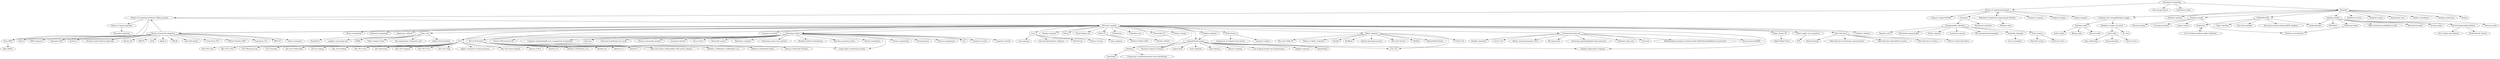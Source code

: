 digraph {
	36674345 [label="Information technology"]
	13636 [label="History of computing hardware"]
		36674345 -> 13636
	28174 [label="Data storage device"]
		36674345 -> 28174
	4168072 [label="Information ethics"]
		36674345 -> 4168072
	8377 [label=Database]
		36674345 -> 8377
	7593 [label=Calculator]
		13636 -> 7593
	4916098 [label="Database machine"]
		8377 -> 4916098
	1040387 [label="Database design"]
		8377 -> 1040387
	531686 [label="Manchester Small-Scale Experimental Machine"]
		13636 -> 531686
	12289014 [label="Transistor computer"]
		13636 -> 12289014
	432897 [label="Mechanical calculator"]
		7593 -> 432897
	23968131 [label="NoSQL|NewSQL"]
		8377 -> 23968131
	1271 [label="Analytical Engine"]
		13636 -> 1271
	2428 [label="Analog computer"]
		13636 -> 2428
	264051 [label="History of computing hardware (1960s–present)|History of general-purpose CPUs"]
		13636 -> 264051
	1040380 [label="Logical schema"]
		1040387 -> 1040380
	8640 [label="Database normalization"]
		1040387 -> 8640
	37704882 [label="Key-value database"]
		23968131 -> 37704882
	15002414 [label="Document-oriented database|XML database"]
		23968131 -> 15002414
	10973690 [label="Database model"]
		8377 -> 10973690
	4689778 [label="Database security"]
		8377 -> 4689778
	4452966 [label="Database tuning"]
		8377 -> 4452966
	6229 [label="Colossus computer|ENIAC"]
		13636 -> 6229
	4032622 [label="Materialized view"]
		8377 -> 4032622
	35855099 [label="Outline of databases"]
		8377 -> 35855099
	24799509 [label="Graph database"]
		23968131 -> 24799509
	5752086 [label="Database replication"]
		8377 -> 5752086
	3695788 [label="Programmable calculator"]
		7593 -> 3695788
	533867 [label=Backup]
		8377 -> 533867
	209503 [label="Computer data storage|Database engine"]
		8377 -> 209503
	32361249 [label="History of supercomputing"]
		264051 -> 32361249
	13636 [label="History of computing hardware"]
		531686 -> 13636
	144949 [label="Altair 8800|IMSAI 8080"]
		264051 -> 144949
	6368345 [label=Micral]
		264051 -> 6368345
	24607310 [label="Hierarchical model"]
		10973690 -> 24607310
	3125116 [label="Inverted index"]
		10973690 -> 3125116
	26220 [label="Relational model"]
		10973690 -> 26220
	185098 [label="Network model"]
		10973690 -> 185098
	1040391 [label="Physical schema"]
		1040387 -> 1040391
	58267 [label="Conceptual schema"]
		1040387 -> 58267
	33571 [label="Williams tube"]
		531686 -> 33571
	24799509 [label="Graph database"]
		10973690 -> 24799509
	10983365 [label="Database storage structures"]
		209503 -> 10983365
	7919705 [label=" Magnetic card"]
		3695788 -> 7919705
	32727592 [label="Keystroke programmable"]
		3695788 -> 32727592
	1487482 [label="Pocket computer"]
		3695788 -> 1487482
	11689534 [label="Continuous memory"]
		3695788 -> 11689534
	512681 [label="RPL (programming language)"]
		3695788 -> 512681
	1711076 [label="Database index"]
		209503 -> 1711076
	21386149 [label="Petascale computing"]
		32361249 -> 21386149
	22826 [label="Object database"]
		23968131 -> 22826
	27686 [label="Flat file database|Spreadsheet"]
		10973690 -> 27686
	1368 [label="Assembly language"]
		3695788 -> 1368
	50595 [label="Flash memory"]
		3695788 -> 50595
	8640 [label="Database normalization"]
		26220 -> 8640
	21786377 [label="Altair BASIC"]
		144949 -> 21786377
	7593 [label=Calculator]
	1326443 [label="B+ tree"]
		10983365 -> 1326443
	1490598 [label="Index locking"]
		1711076 -> 1490598
	2017214 [label="Bitmap index"]
		1711076 -> 2017214
	10633346 [label=MultiValue]
		10973690 -> 10633346
	5646487 [label="Object-relational model|Object model"]
		10973690 -> 5646487
	23065382 [label="List of online spreadsheets"]
		27686 -> 23065382
	33312300 [label="Works Records System"]
		27686 -> 33312300
	2558357 [label="Reverse index"]
		1711076 -> 2558357
	15698605 [label="List of assemblers"]
		1368 -> 15698605
	13833 [label="Hash table"]
		10983365 -> 13833
	20534511 [label="Flash file system"]
		50595 -> 20534511
	18457137 [label="Personal computer"]
		264051 -> 18457137
	432897 [label="Mechanical calculator"]
	3695788 [label="Programmable calculator"]
	531686 [label="Manchester Small-Scale Experimental Machine"]
	12289014 [label="Transistor computer"]
	1583843 [label="Open addressing"]
		13833 -> 1583843
	16727386 [label="Triplestore|Named graph"]
		23968131 -> 16727386
	1423287 [label="String interning"]
		13833 -> 1423287
	13790 [label="Hash function"]
		13833 -> 13790
	7366298 [label="Solid-state drive"]
		50595 -> 7366298
	2428 [label="Analog computer"]
	52742 [label="Desktop computer"]
		18457137 -> 52742
	3879451 [label="Gaming computer"]
		18457137 -> 3879451
	19781493 [label=Nettop]
		18457137 -> 19781493
	23298491 [label="Visual display unit"]
		18457137 -> 23298491
	179714 [label="Desktop replacement computer"]
		18457137 -> 179714
	68181 [label=Workstation]
		18457137 -> 68181
	1136417 [label="Computer case"]
		18457137 -> 1136417
	69170 [label="Pocket PC"]
		18457137 -> 69170
	4185851 [label="Ultra-mobile PC"]
		18457137 -> 4185851
	88241 [label="Primary storage"]
		18457137 -> 88241
	867860 [label=Netbook]
		18457137 -> 867860
	264051 [label="History of computing hardware (1960s–present)|History of general-purpose CPUs"]
	5310 [label="Personal computer hardware"]
		18457137 -> 5310
	19945 [label=Motherboard]
		18457137 -> 19945
	4182449 [label="Tablet computer"]
		18457137 -> 4182449
	1271 [label="Analytical Engine"]
	6229 [label="Colossus computer|ENIAC"]
	33571 [label="Williams tube"]
	44562730 [label="List of subject-predicate-object databases"]
		16727386 -> 44562730
	16142167 [label="History of personal computers"]
		18457137 -> 16142167
	2792130 [label="Windows Mobile 2003"]
		69170 -> 2792130
	23064447 [label=Smartbook]
		867860 -> 23064447
	5218 [label="Central processing unit"]
		18457137 -> 5218
	888970 [label="Home theater PC"]
		18457137 -> 888970
	198584 [label=Laptop]
		18457137 -> 198584
	7578564 [label="Power supply unit (computer)"]
		18457137 -> 7578564
	1275656 [label="Windows Mobile"]
		69170 -> 1275656
	6368345 [label=Micral]
	32361249 [label="History of supercomputing"]
	31848677 [label="2-in-1 PC"]
		4182449 -> 31848677
	144949 [label="Altair 8800|IMSAI 8080"]
	32543240 [label="Firefox OS"]
		4182449 -> 32543240
	22340324 [label="Comparison of computer form factors"]
		19945 -> 22340324
	22730314 [label="Comparison of netbook-oriented Linux distributions"]
		867860 -> 22730314
	28977307 [label="Microsoft Tablet PC"]
		4182449 -> 28977307
	13777 [label="Hard disk drive"]
		18457137 -> 13777
	13636 [label="History of computing hardware"]
	28769705 [label="History of tablet computers"]
		4182449 -> 28769705
	35590843 [label=Phablet]
		4182449 -> 35590843
	16758518 [label=ModBook]
		4182449 -> 16758518
	14684287 [label="Programma 101"]
		16142167 -> 14684287
	198584 [label="Laptop#Disadvantages"]
		52742 -> 198584
	16727386 [label=Triplestore]
		44562730 -> 16727386
	2007517 [label="IBM 610"]
		16142167 -> 2007517
	264051 [label="History of computing hardware (1960s–present)"]
		16142167 -> 264051
	18965652 [label="Simon (computer)"]
		16142167 -> 18965652
	18457137 [label="Personal computer"]
	12610483 [label="Android (operating system)"]
		4182449 -> 12610483
	36181283 [label="Microsoft Surface"]
		4182449 -> 36181283
	6557 [label="Control unit"]
		5218 -> 6557
	24368184 [label="Digital Media Player"]
		888970 -> 24368184
	18457137 [label="Personal computer"]
		16142167 -> 18457137
	34289868 [label="Computer software"]
		18457137 -> 34289868
	48533603 [label="Mouse (computing)"]
		18457137 -> 48533603
	16785037 [label="History of laptops"]
		198584 -> 16785037
	30946368 [label="Keyboard (computing)"]
		18457137 -> 30946368
	454746 [label="Application software"]
		18457137 -> 454746
	9506857 [label="History of general-purpose CPUs"]
		5218 -> 9506857
	37259936 [label="Hard disk drive interface"]
		13777 -> 37259936
	25970423 [label="iOS|iPad"]
		4182449 -> 25970423
	356488 [label=ATX]
		7578564 -> 356488
	33238006 [label="Maemo|MeeGo|Tizen"]
		4182449 -> 33238006
	798370 [label="Computer cooling"]
		19945 -> 798370
	7064918 [label="History of hard disk drives"]
		13777 -> 7064918
	113624 [label="Video card"]
		18457137 -> 113624
	19553 [label=Microprocessor]
		5218 -> 19553
	305743 [label="Disk formatting"]
		13777 -> 305743
	32279697 [label="Hard disk drive performance characteristics"]
		13777 -> 32279697
	2160183 [label="Hard disk drive failure|Data recovery"]
		13777 -> 2160183
	22194 [label="Operating system"]
		18457137 -> 22194
	18890 [label="Microsoft Windows"]
		18457137 -> 18890
	1664937 [label="Computer recycling"]
		18457137 -> 1664937
	73041 [label="Video Graphics Array"]
		113624 -> 73041
	75022 [label=" Bus (computing) | Expansion card"]
		113624 -> 75022
	60980 [label="Digital Visual Interface"]
		113624 -> 60980
	2515655 [label=" DisplayPort"]
		113624 -> 2515655
	15056543 [label="MIR (computer)"]
		16142167 -> 15056543
	6368345 [label=Micral]
		16142167 -> 6368345
	307656 [label="Datapoint 2200"]
		16142167 -> 307656
	1878645 [label="Kenbak-1"]
		16142167 -> 1878645
	6097297 [label=Linux]
		18457137 -> 6097297
	390214 [label=" graphics processing unit"]
		113624 -> 390214
	537442 [label=HDMI]
		113624 -> 537442
	9101 [label="Device driver"]
		22194 -> 9101
	351131 [label="Virtual file system"]
		22194 -> 351131
	20266 [label=" Mainframe computer"]
		22194 -> 20266
	37024233 [label="Operating system user interface"]
		22194 -> 37024233
	18932622 [label="Berkeley Software Distribution"]
		22194 -> 18932622
	26123 [label="Real-time operating system"]
		22194 -> 26123
	-1 [label="ZX80|l1=Sinclair ZX80"]
		16142167 -> -1
	43008187 [label="Kernel (computing)"]
		22194 -> 43008187
	28418 [label="Sinclair QL"]
		16142167 -> 28418
	45178 [label="Process (computing)"]
		22194 -> 45178
	21291483 [label="Windows NT"]
		18890 -> 21291483
	32354 [label="Virtual memory"]
		22194 -> 32354
	21291914 [label="Windows 3.0|Windows 3.1x"]
		18890 -> 21291914
	66924 [label="Memory management"]
		22194 -> 66924
	21347364 [label=Unix]
		22194 -> 21347364
	7545609 [label="IBM PC"]
		16142167 -> 7545609
	530564 [label="TI-99"]
		16142167 -> 530564
	454486 [label="Windows 9x"]
		18890 -> 454486
	2275 [label="Apple II"]
		16142167 -> 2275
	7398 [label="Computer security"]
		22194 -> 7398
	43989914 [label="Windows 10"]
		18890 -> 43989914
	4122592 [label="Computer network"]
		22194 -> 4122592
	11381701 [label="Usage share of operating systems"]
		18890 -> 11381701
	326123 [label="Windows 7"]
		18890 -> 326123
	41181813 [label="Xbox One system software|Xbox 360 system software"]
		18890 -> 41181813
	23533163 [label="Chrome OS|Chromium OS"]
		22194 -> 23533163
	15395806 [label="Computer multitasking|Process management (computing)"]
		22194 -> 15395806
	30747 [label="TRS-80"]
		16142167 -> 30747
	492171 [label=Video4Linux]
		6097297 -> 492171
	63429 [label="Atari 8-bit family"]
		16142167 -> 63429
	15289 [label=Interrupt]
		22194 -> 15289
	51702 [label="Instruction pipelining|Superscalar processor"]
		5218 -> 51702
	27046146 [label="Arithmetic logic unit"]
		5218 -> 27046146
	228385 [label="Clock rate"]
		5218 -> 228385
	167596 [label="Protected mode|Supervisor mode"]
		22194 -> 167596
	87273 [label="Commodore PET"]
		16142167 -> 87273
	144949 [label="Altair 8800"]
		16142167 -> 144949
	21291384 [label="Windows 1.0|Windows 2.0|Windows 2.1x"]
		18890 -> 21291384
	20640 [label="OS X"]
		22194 -> 20640
	55395 [label="History of operating systems"]
		22194 -> 55395
	18890 [label="Microsoft Windows"]
		22194 -> 18890
	16988558 [label="Windows CE|Windows Phone"]
		18890 -> 16988558
	21347315 [label="Linux|Linux kernel"]
		22194 -> 21347315
	20640 [label="OS X"]
		18457137 -> 20640
	13694 [label="History of Microsoft Windows"]
		18890 -> 13694
	14032417 [label="History of Linux"]
		6097297 -> 14032417
	-1 [label="ZX Spectrum|l1=Sinclair Spectrum"]
	2397236 [label="Linux adoption"]
		6097297 -> 2397236
	179714 [label="Desktop replacement computer"]
		198584 -> 179714
	20433252 [label="List of laptop brands and manufacturers"]
		198584 -> 20433252
	4635549 [label="Rugged computer"]
		198584 -> 4635549
	3854883 [label=Subnotebook]
		198584 -> 3854883
	602014 [label="Laptop theft"]
		198584 -> 602014
	32249266 [label="Solar notebook"]
		198584 -> 32249266
	5310 [label="Personal computer hardware"]
		198584 -> 5310
	31848677 [label="2-in-1 PC"]
		198584 -> 31848677
	3892697 [label="Smart Battery"]
		198584 -> 3892697
	3503207 [label="Multithreading (computer architecture)|l1=Multithreading|Multi-core processor"]
		5218 -> 3503207
	11381701 [label="Usage share of operating systems"]
		22194 -> 11381701
	34475 [label="ZX81|l1=Sinclair ZX81"]
		16142167 -> 34475
	45239390 [label="Mac OS X v10.0"]
		20640 -> 45239390
	34759984 [label="OS X Mountain Lion"]
		20640 -> 34759984
	42926799 [label="OS X Yosemite"]
		20640 -> 42926799
	738012 [label="Mac OS X Public Beta"]
		20640 -> 738012
	46924613 [label="OS X El Capitan"]
		20640 -> 46924613
	293355 [label="Mac OS X Panther"]
		20640 -> 293355
	45239396 [label="Mac OS X v10.2"]
		20640 -> 45239396
	39635381 [label="OS X Mavericks"]
		20640 -> 39635381
	2001664 [label="Mac OS X Leopard"]
		20640 -> 2001664
	45239393 [label="Mac OS X v10.1"]
		20640 -> 45239393
	55359 [label="Vector processor|SIMD"]
		5218 -> 55359
	145162 [label="Parallel computing"]
		5218 -> 145162
	9914431 [label="Linux gaming"]
		6097297 -> 9914431
	2397236 [label="Linux adoption"]
	10635 [label="Linux distribution|Free software"]
		6097297 -> 10635
	641975 [label="Mac OS X Tiger"]
		20640 -> 641975
	2020710 [label="Apple's transition to Intel processors"]
		20640 -> 2020710
	14059031 [label="Mac OS X Snow Leopard"]
		20640 -> 14059031
	162549 [label="History of OS X"]
		20640 -> 162549
	29270505 [label="Mac OS X Lion"]
		20640 -> 29270505
	867860 [label=Netbook]
		198584 -> 867860
}